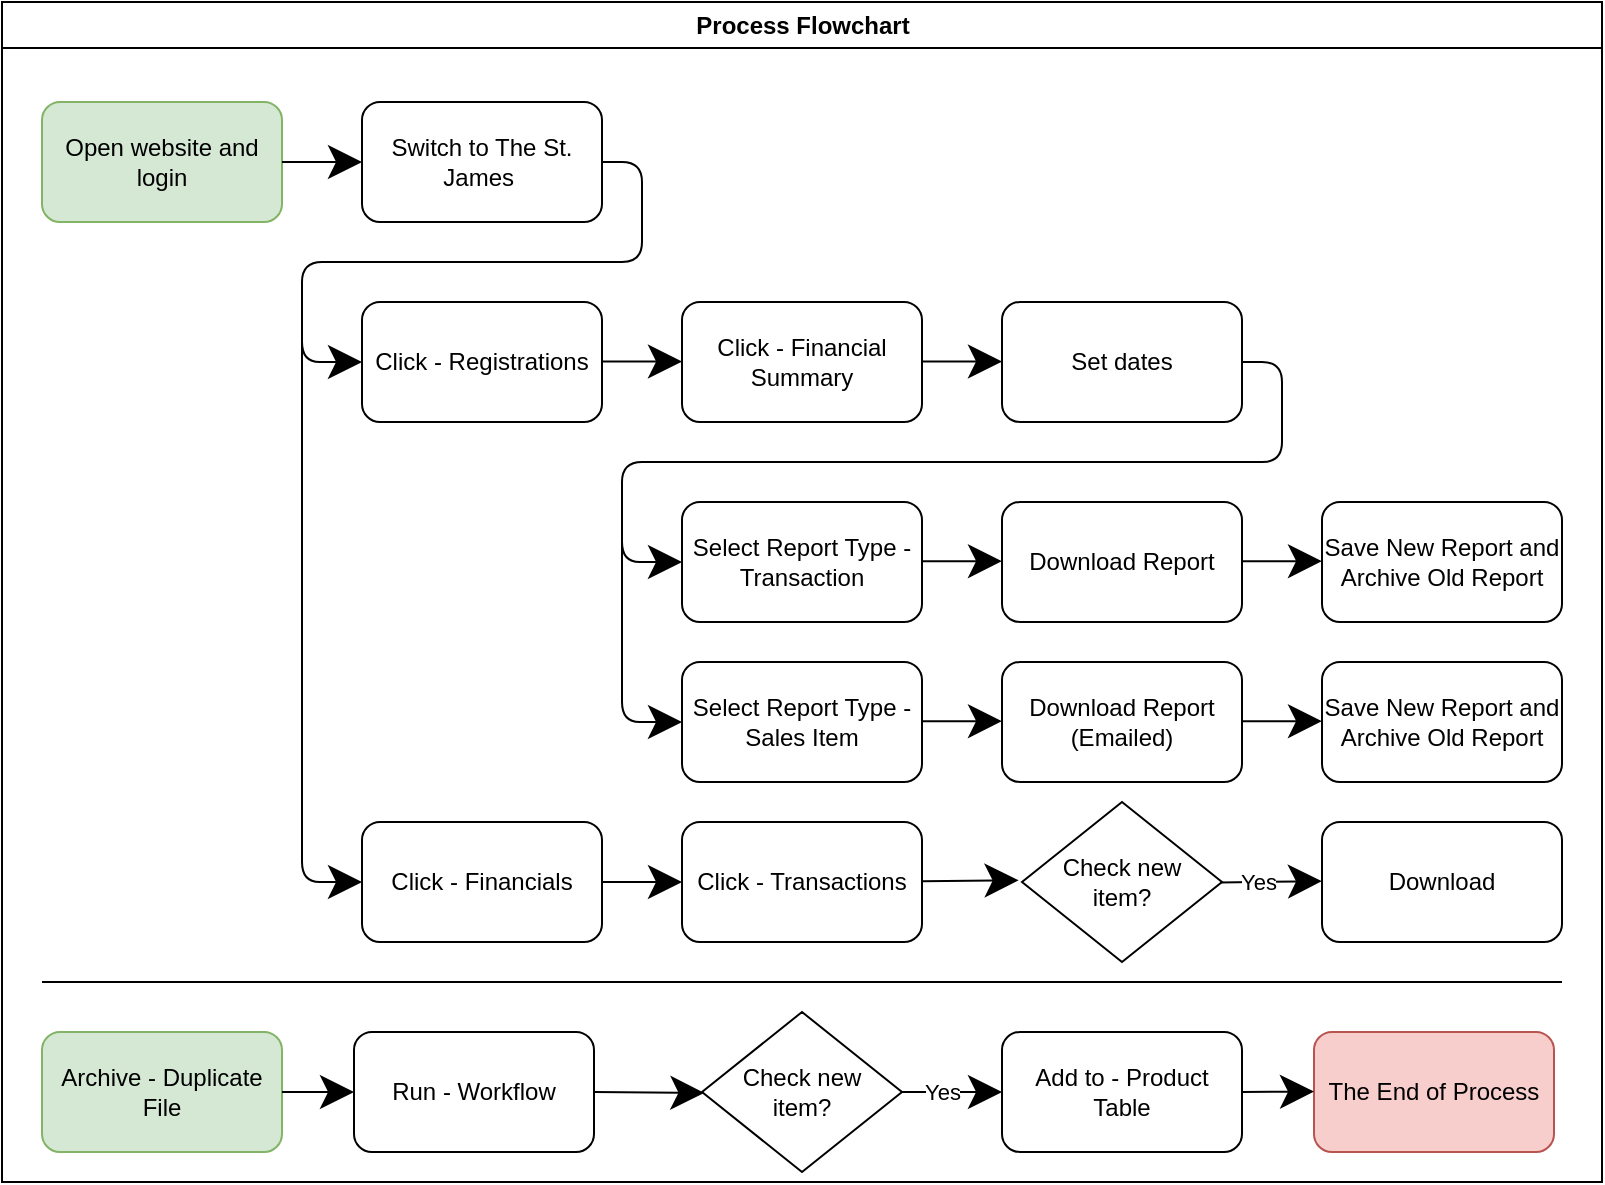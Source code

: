 <mxfile version="15.3.8" type="github">
  <diagram id="yrwJ79pY2U_M7IX4hyEz" name="Page-1">
    <mxGraphModel dx="1673" dy="829" grid="1" gridSize="10" guides="1" tooltips="1" connect="1" arrows="1" fold="1" page="1" pageScale="1" pageWidth="827" pageHeight="1169" math="0" shadow="0">
      <root>
        <mxCell id="0" />
        <mxCell id="1" parent="0" />
        <mxCell id="PffhKxPDjOd2nog8AbZu-1" value="Open website and login" style="rounded=1;whiteSpace=wrap;html=1;hachureGap=4;pointerEvents=0;fillColor=#d5e8d4;strokeColor=#82b366;" parent="1" vertex="1">
          <mxGeometry x="34" y="130" width="120" height="60" as="geometry" />
        </mxCell>
        <mxCell id="PffhKxPDjOd2nog8AbZu-2" value="Switch to The St. James&amp;nbsp;" style="rounded=1;whiteSpace=wrap;html=1;hachureGap=4;pointerEvents=0;" parent="1" vertex="1">
          <mxGeometry x="194" y="130" width="120" height="60" as="geometry" />
        </mxCell>
        <mxCell id="PffhKxPDjOd2nog8AbZu-3" value="Click - Registrations" style="rounded=1;whiteSpace=wrap;html=1;hachureGap=4;pointerEvents=0;" parent="1" vertex="1">
          <mxGeometry x="194" y="230" width="120" height="60" as="geometry" />
        </mxCell>
        <mxCell id="PffhKxPDjOd2nog8AbZu-4" value="Click - Financial Summary" style="rounded=1;whiteSpace=wrap;html=1;hachureGap=4;pointerEvents=0;" parent="1" vertex="1">
          <mxGeometry x="354" y="230" width="120" height="60" as="geometry" />
        </mxCell>
        <mxCell id="PffhKxPDjOd2nog8AbZu-5" value="Set dates" style="rounded=1;whiteSpace=wrap;html=1;hachureGap=4;pointerEvents=0;" parent="1" vertex="1">
          <mxGeometry x="514" y="230" width="120" height="60" as="geometry" />
        </mxCell>
        <mxCell id="PffhKxPDjOd2nog8AbZu-10" value="Select Report Type - Transaction" style="rounded=1;whiteSpace=wrap;html=1;hachureGap=4;pointerEvents=0;" parent="1" vertex="1">
          <mxGeometry x="354" y="330" width="120" height="60" as="geometry" />
        </mxCell>
        <mxCell id="PffhKxPDjOd2nog8AbZu-11" value="Download Report" style="rounded=1;whiteSpace=wrap;html=1;hachureGap=4;pointerEvents=0;" parent="1" vertex="1">
          <mxGeometry x="514" y="330" width="120" height="60" as="geometry" />
        </mxCell>
        <mxCell id="PffhKxPDjOd2nog8AbZu-12" value="Save New Report and&lt;br&gt;Archive Old Report" style="rounded=1;whiteSpace=wrap;html=1;hachureGap=4;pointerEvents=0;" parent="1" vertex="1">
          <mxGeometry x="674" y="330" width="120" height="60" as="geometry" />
        </mxCell>
        <mxCell id="PffhKxPDjOd2nog8AbZu-13" value="Select Report Type - Sales Item" style="rounded=1;whiteSpace=wrap;html=1;hachureGap=4;pointerEvents=0;" parent="1" vertex="1">
          <mxGeometry x="354" y="410" width="120" height="60" as="geometry" />
        </mxCell>
        <mxCell id="PffhKxPDjOd2nog8AbZu-14" value="Download Report (Emailed)" style="rounded=1;whiteSpace=wrap;html=1;hachureGap=4;pointerEvents=0;" parent="1" vertex="1">
          <mxGeometry x="514" y="410" width="120" height="60" as="geometry" />
        </mxCell>
        <mxCell id="PffhKxPDjOd2nog8AbZu-15" value="Save New Report and&lt;br&gt;Archive Old Report" style="rounded=1;whiteSpace=wrap;html=1;hachureGap=4;pointerEvents=0;" parent="1" vertex="1">
          <mxGeometry x="674" y="410" width="120" height="60" as="geometry" />
        </mxCell>
        <mxCell id="PffhKxPDjOd2nog8AbZu-17" value="Click - Financials" style="rounded=1;whiteSpace=wrap;html=1;hachureGap=4;pointerEvents=0;" parent="1" vertex="1">
          <mxGeometry x="194" y="490" width="120" height="60" as="geometry" />
        </mxCell>
        <mxCell id="PffhKxPDjOd2nog8AbZu-19" value="Click - Transactions" style="rounded=1;whiteSpace=wrap;html=1;hachureGap=4;pointerEvents=0;" parent="1" vertex="1">
          <mxGeometry x="354" y="490" width="120" height="60" as="geometry" />
        </mxCell>
        <mxCell id="PffhKxPDjOd2nog8AbZu-21" value="Check new &lt;br&gt;item?" style="rhombus;whiteSpace=wrap;html=1;hachureGap=4;pointerEvents=0;" parent="1" vertex="1">
          <mxGeometry x="524" y="480" width="100" height="80" as="geometry" />
        </mxCell>
        <mxCell id="PffhKxPDjOd2nog8AbZu-26" value="Download" style="rounded=1;whiteSpace=wrap;html=1;hachureGap=4;pointerEvents=0;" parent="1" vertex="1">
          <mxGeometry x="674" y="490" width="120" height="60" as="geometry" />
        </mxCell>
        <mxCell id="PffhKxPDjOd2nog8AbZu-27" value="" style="endArrow=none;html=1;startSize=14;endSize=14;sourcePerimeterSpacing=8;targetPerimeterSpacing=8;" parent="1" edge="1">
          <mxGeometry width="50" height="50" relative="1" as="geometry">
            <mxPoint x="34" y="570" as="sourcePoint" />
            <mxPoint x="794" y="570" as="targetPoint" />
          </mxGeometry>
        </mxCell>
        <mxCell id="PffhKxPDjOd2nog8AbZu-29" value="Archive - Duplicate File" style="rounded=1;whiteSpace=wrap;html=1;hachureGap=4;pointerEvents=0;fillColor=#d5e8d4;strokeColor=#82b366;" parent="1" vertex="1">
          <mxGeometry x="34" y="595" width="120" height="60" as="geometry" />
        </mxCell>
        <mxCell id="PffhKxPDjOd2nog8AbZu-32" value="Add to - Product Table" style="rounded=1;whiteSpace=wrap;html=1;hachureGap=4;pointerEvents=0;" parent="1" vertex="1">
          <mxGeometry x="514" y="595" width="120" height="60" as="geometry" />
        </mxCell>
        <mxCell id="PffhKxPDjOd2nog8AbZu-36" value="" style="endArrow=classic;html=1;startSize=14;endSize=14;sourcePerimeterSpacing=8;targetPerimeterSpacing=8;exitX=1;exitY=0.5;exitDx=0;exitDy=0;entryX=0;entryY=0.5;entryDx=0;entryDy=0;" parent="1" source="PffhKxPDjOd2nog8AbZu-1" target="PffhKxPDjOd2nog8AbZu-2" edge="1">
          <mxGeometry width="50" height="50" relative="1" as="geometry">
            <mxPoint x="174" y="310" as="sourcePoint" />
            <mxPoint x="204" y="280" as="targetPoint" />
          </mxGeometry>
        </mxCell>
        <mxCell id="PffhKxPDjOd2nog8AbZu-37" value="" style="endArrow=classic;html=1;startSize=14;endSize=14;sourcePerimeterSpacing=8;targetPerimeterSpacing=8;exitX=1;exitY=0.5;exitDx=0;exitDy=0;entryX=0;entryY=0.5;entryDx=0;entryDy=0;" parent="1" source="PffhKxPDjOd2nog8AbZu-2" target="PffhKxPDjOd2nog8AbZu-3" edge="1">
          <mxGeometry width="50" height="50" relative="1" as="geometry">
            <mxPoint x="164" y="170" as="sourcePoint" />
            <mxPoint x="204" y="170" as="targetPoint" />
            <Array as="points">
              <mxPoint x="334" y="160" />
              <mxPoint x="334" y="210" />
              <mxPoint x="164" y="210" />
              <mxPoint x="164" y="260" />
            </Array>
          </mxGeometry>
        </mxCell>
        <mxCell id="PffhKxPDjOd2nog8AbZu-38" value="" style="endArrow=classic;html=1;startSize=14;endSize=14;sourcePerimeterSpacing=8;targetPerimeterSpacing=8;exitX=1;exitY=0.5;exitDx=0;exitDy=0;entryX=0;entryY=0.5;entryDx=0;entryDy=0;" parent="1" edge="1">
          <mxGeometry width="50" height="50" relative="1" as="geometry">
            <mxPoint x="314" y="259.8" as="sourcePoint" />
            <mxPoint x="354" y="259.8" as="targetPoint" />
          </mxGeometry>
        </mxCell>
        <mxCell id="PffhKxPDjOd2nog8AbZu-39" value="" style="endArrow=classic;html=1;startSize=14;endSize=14;sourcePerimeterSpacing=8;targetPerimeterSpacing=8;exitX=1;exitY=0.5;exitDx=0;exitDy=0;entryX=0;entryY=0.5;entryDx=0;entryDy=0;" parent="1" edge="1">
          <mxGeometry width="50" height="50" relative="1" as="geometry">
            <mxPoint x="474" y="259.76" as="sourcePoint" />
            <mxPoint x="514" y="259.76" as="targetPoint" />
          </mxGeometry>
        </mxCell>
        <mxCell id="PffhKxPDjOd2nog8AbZu-40" value="" style="endArrow=classic;html=1;startSize=14;endSize=14;sourcePerimeterSpacing=8;targetPerimeterSpacing=8;exitX=1;exitY=0.5;exitDx=0;exitDy=0;entryX=0;entryY=0.5;entryDx=0;entryDy=0;" parent="1" target="PffhKxPDjOd2nog8AbZu-10" edge="1">
          <mxGeometry width="50" height="50" relative="1" as="geometry">
            <mxPoint x="634.0" y="260" as="sourcePoint" />
            <mxPoint x="514" y="360" as="targetPoint" />
            <Array as="points">
              <mxPoint x="654" y="260" />
              <mxPoint x="654" y="310" />
              <mxPoint x="324" y="310" />
              <mxPoint x="324" y="360" />
            </Array>
          </mxGeometry>
        </mxCell>
        <mxCell id="PffhKxPDjOd2nog8AbZu-42" value="" style="endArrow=classic;html=1;startSize=14;endSize=14;sourcePerimeterSpacing=8;targetPerimeterSpacing=8;entryX=0;entryY=0.5;entryDx=0;entryDy=0;" parent="1" target="PffhKxPDjOd2nog8AbZu-13" edge="1">
          <mxGeometry width="50" height="50" relative="1" as="geometry">
            <mxPoint x="324" y="340" as="sourcePoint" />
            <mxPoint x="354" y="460" as="targetPoint" />
            <Array as="points">
              <mxPoint x="324" y="440" />
            </Array>
          </mxGeometry>
        </mxCell>
        <mxCell id="PffhKxPDjOd2nog8AbZu-43" value="" style="endArrow=classic;html=1;startSize=14;endSize=14;sourcePerimeterSpacing=8;targetPerimeterSpacing=8;entryX=0;entryY=0.5;entryDx=0;entryDy=0;" parent="1" target="PffhKxPDjOd2nog8AbZu-17" edge="1">
          <mxGeometry width="50" height="50" relative="1" as="geometry">
            <mxPoint x="164" y="250" as="sourcePoint" />
            <mxPoint x="204" y="350" as="targetPoint" />
            <Array as="points">
              <mxPoint x="164" y="520" />
            </Array>
          </mxGeometry>
        </mxCell>
        <mxCell id="PffhKxPDjOd2nog8AbZu-44" value="" style="endArrow=classic;html=1;startSize=14;endSize=14;sourcePerimeterSpacing=8;targetPerimeterSpacing=8;exitX=1;exitY=0.5;exitDx=0;exitDy=0;entryX=0;entryY=0.5;entryDx=0;entryDy=0;" parent="1" edge="1">
          <mxGeometry width="50" height="50" relative="1" as="geometry">
            <mxPoint x="474" y="359.58" as="sourcePoint" />
            <mxPoint x="514" y="359.58" as="targetPoint" />
          </mxGeometry>
        </mxCell>
        <mxCell id="PffhKxPDjOd2nog8AbZu-45" value="" style="endArrow=classic;html=1;startSize=14;endSize=14;sourcePerimeterSpacing=8;targetPerimeterSpacing=8;exitX=1;exitY=0.5;exitDx=0;exitDy=0;entryX=0;entryY=0.5;entryDx=0;entryDy=0;" parent="1" edge="1">
          <mxGeometry width="50" height="50" relative="1" as="geometry">
            <mxPoint x="634" y="359.58" as="sourcePoint" />
            <mxPoint x="674" y="359.58" as="targetPoint" />
          </mxGeometry>
        </mxCell>
        <mxCell id="PffhKxPDjOd2nog8AbZu-46" value="" style="endArrow=classic;html=1;startSize=14;endSize=14;sourcePerimeterSpacing=8;targetPerimeterSpacing=8;exitX=1;exitY=0.5;exitDx=0;exitDy=0;entryX=0;entryY=0.5;entryDx=0;entryDy=0;" parent="1" edge="1">
          <mxGeometry width="50" height="50" relative="1" as="geometry">
            <mxPoint x="474" y="439.58" as="sourcePoint" />
            <mxPoint x="514" y="439.58" as="targetPoint" />
          </mxGeometry>
        </mxCell>
        <mxCell id="PffhKxPDjOd2nog8AbZu-47" value="" style="endArrow=classic;html=1;startSize=14;endSize=14;sourcePerimeterSpacing=8;targetPerimeterSpacing=8;exitX=1;exitY=0.5;exitDx=0;exitDy=0;entryX=0;entryY=0.5;entryDx=0;entryDy=0;" parent="1" edge="1">
          <mxGeometry width="50" height="50" relative="1" as="geometry">
            <mxPoint x="634" y="439.58" as="sourcePoint" />
            <mxPoint x="674" y="439.58" as="targetPoint" />
          </mxGeometry>
        </mxCell>
        <mxCell id="PffhKxPDjOd2nog8AbZu-49" value="" style="endArrow=classic;html=1;startSize=14;endSize=14;sourcePerimeterSpacing=8;targetPerimeterSpacing=8;entryX=0;entryY=0.5;entryDx=0;entryDy=0;exitX=1;exitY=0.5;exitDx=0;exitDy=0;" parent="1" source="PffhKxPDjOd2nog8AbZu-17" target="PffhKxPDjOd2nog8AbZu-19" edge="1">
          <mxGeometry width="50" height="50" relative="1" as="geometry">
            <mxPoint x="484" y="480" as="sourcePoint" />
            <mxPoint x="524" y="449.58" as="targetPoint" />
          </mxGeometry>
        </mxCell>
        <mxCell id="PffhKxPDjOd2nog8AbZu-50" value="" style="endArrow=classic;html=1;startSize=14;endSize=14;sourcePerimeterSpacing=8;targetPerimeterSpacing=8;exitX=1;exitY=0.5;exitDx=0;exitDy=0;entryX=-0.017;entryY=0.489;entryDx=0;entryDy=0;entryPerimeter=0;" parent="1" target="PffhKxPDjOd2nog8AbZu-21" edge="1">
          <mxGeometry width="50" height="50" relative="1" as="geometry">
            <mxPoint x="474" y="519.58" as="sourcePoint" />
            <mxPoint x="514" y="519.58" as="targetPoint" />
          </mxGeometry>
        </mxCell>
        <mxCell id="PffhKxPDjOd2nog8AbZu-51" value="" style="endArrow=classic;html=1;startSize=14;endSize=14;sourcePerimeterSpacing=8;targetPerimeterSpacing=8;exitX=0.991;exitY=0.503;exitDx=0;exitDy=0;entryX=0;entryY=0.5;entryDx=0;entryDy=0;exitPerimeter=0;" parent="1" source="PffhKxPDjOd2nog8AbZu-21" edge="1">
          <mxGeometry width="50" height="50" relative="1" as="geometry">
            <mxPoint x="634" y="519.58" as="sourcePoint" />
            <mxPoint x="674" y="519.58" as="targetPoint" />
          </mxGeometry>
        </mxCell>
        <mxCell id="PffhKxPDjOd2nog8AbZu-52" value="Yes" style="edgeLabel;html=1;align=center;verticalAlign=middle;resizable=0;points=[];labelBorderColor=none;" parent="PffhKxPDjOd2nog8AbZu-51" vertex="1" connectable="0">
          <mxGeometry x="-0.458" relative="1" as="geometry">
            <mxPoint x="5" as="offset" />
          </mxGeometry>
        </mxCell>
        <mxCell id="PffhKxPDjOd2nog8AbZu-53" value="Check new &lt;br&gt;item?" style="rhombus;whiteSpace=wrap;html=1;hachureGap=4;pointerEvents=0;" parent="1" vertex="1">
          <mxGeometry x="364" y="585" width="100" height="80" as="geometry" />
        </mxCell>
        <mxCell id="PffhKxPDjOd2nog8AbZu-54" value="" style="endArrow=classic;html=1;startSize=14;endSize=14;sourcePerimeterSpacing=8;targetPerimeterSpacing=8;exitX=1;exitY=0.5;exitDx=0;exitDy=0;entryX=0.012;entryY=0.506;entryDx=0;entryDy=0;entryPerimeter=0;" parent="1" source="PffhKxPDjOd2nog8AbZu-30" target="PffhKxPDjOd2nog8AbZu-53" edge="1">
          <mxGeometry width="50" height="50" relative="1" as="geometry">
            <mxPoint x="314" y="634.58" as="sourcePoint" />
            <mxPoint x="362" y="624" as="targetPoint" />
            <Array as="points" />
          </mxGeometry>
        </mxCell>
        <mxCell id="PffhKxPDjOd2nog8AbZu-57" value="" style="endArrow=classic;html=1;startSize=14;endSize=14;sourcePerimeterSpacing=8;targetPerimeterSpacing=8;exitX=1;exitY=0.5;exitDx=0;exitDy=0;entryX=0;entryY=0.5;entryDx=0;entryDy=0;" parent="1" source="PffhKxPDjOd2nog8AbZu-53" target="PffhKxPDjOd2nog8AbZu-32" edge="1">
          <mxGeometry width="50" height="50" relative="1" as="geometry">
            <mxPoint x="465.7" y="635.17" as="sourcePoint" />
            <mxPoint x="514" y="634.71" as="targetPoint" />
          </mxGeometry>
        </mxCell>
        <mxCell id="PffhKxPDjOd2nog8AbZu-58" value="Yes" style="edgeLabel;align=center;verticalAlign=middle;resizable=0;points=[];labelBorderColor=none;html=1;" parent="PffhKxPDjOd2nog8AbZu-57" vertex="1" connectable="0">
          <mxGeometry x="-0.512" y="1" relative="1" as="geometry">
            <mxPoint x="8" y="1" as="offset" />
          </mxGeometry>
        </mxCell>
        <mxCell id="PffhKxPDjOd2nog8AbZu-59" value="" style="endArrow=classic;html=1;startSize=14;endSize=14;sourcePerimeterSpacing=8;targetPerimeterSpacing=8;entryX=0;entryY=0.5;entryDx=0;entryDy=0;exitX=1;exitY=0.5;exitDx=0;exitDy=0;" parent="1" source="PffhKxPDjOd2nog8AbZu-29" target="PffhKxPDjOd2nog8AbZu-30" edge="1">
          <mxGeometry width="50" height="50" relative="1" as="geometry">
            <mxPoint x="160" y="640" as="sourcePoint" />
            <mxPoint x="194.0" y="624.5" as="targetPoint" />
          </mxGeometry>
        </mxCell>
        <mxCell id="PffhKxPDjOd2nog8AbZu-61" value="Process Flowchart" style="swimlane;hachureGap=4;pointerEvents=0;html=1;" parent="1" vertex="1">
          <mxGeometry x="14" y="80" width="800" height="590" as="geometry">
            <mxRectangle x="20" y="90" width="140" height="23" as="alternateBounds" />
          </mxGeometry>
        </mxCell>
        <mxCell id="PffhKxPDjOd2nog8AbZu-67" value="The End of Process" style="rounded=1;whiteSpace=wrap;html=1;hachureGap=4;pointerEvents=0;fillColor=#f8cecc;strokeColor=#b85450;" parent="PffhKxPDjOd2nog8AbZu-61" vertex="1">
          <mxGeometry x="656" y="515" width="120" height="60" as="geometry" />
        </mxCell>
        <mxCell id="PffhKxPDjOd2nog8AbZu-30" value="Run - Workflow" style="rounded=1;whiteSpace=wrap;html=1;hachureGap=4;pointerEvents=0;" parent="PffhKxPDjOd2nog8AbZu-61" vertex="1">
          <mxGeometry x="176" y="515" width="120" height="60" as="geometry" />
        </mxCell>
        <mxCell id="PffhKxPDjOd2nog8AbZu-68" value="" style="endArrow=classic;html=1;startSize=14;endSize=14;sourcePerimeterSpacing=8;targetPerimeterSpacing=8;entryX=-0.017;entryY=0.489;entryDx=0;entryDy=0;entryPerimeter=0;exitX=1;exitY=0.5;exitDx=0;exitDy=0;" parent="PffhKxPDjOd2nog8AbZu-61" source="PffhKxPDjOd2nog8AbZu-32" edge="1">
          <mxGeometry width="50" height="50" relative="1" as="geometry">
            <mxPoint x="626" y="550" as="sourcePoint" />
            <mxPoint x="656.0" y="544.76" as="targetPoint" />
          </mxGeometry>
        </mxCell>
      </root>
    </mxGraphModel>
  </diagram>
</mxfile>

